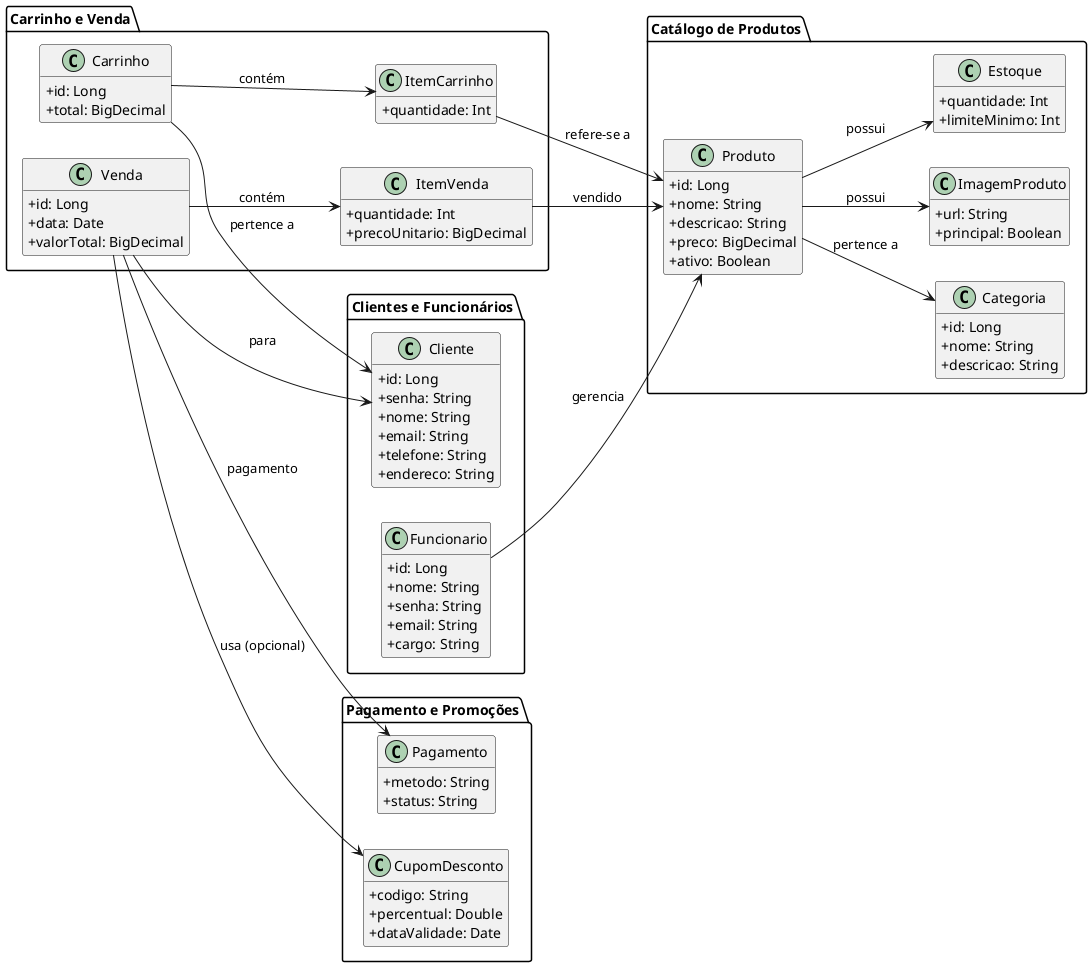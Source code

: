 @startuml
skinparam classAttributeIconSize 0
hide empty methods
hide empty fields

left to right direction

package "Clientes e Funcionários" {
    class Cliente {
      +id: Long
      +senha: String
      +nome: String
      +email: String
      +telefone: String
      +endereco: String
    }

    class Funcionario {
      +id: Long
      +nome: String
      +senha: String
      +email: String
      +cargo: String
    }
}

package "Carrinho e Venda" {
    class Carrinho {
      +id: Long
      +total: BigDecimal
    }

    class ItemCarrinho {
      +quantidade: Int
    }

    class Venda {
      +id: Long
      +data: Date
      +valorTotal: BigDecimal
    }

    class ItemVenda {
      +quantidade: Int
      +precoUnitario: BigDecimal
    }
}

package "Catálogo de Produtos" {
    class Produto {
      +id: Long
      +nome: String
      +descricao: String
      +preco: BigDecimal
      +ativo: Boolean
    }

    class Categoria {
      +id: Long
      +nome: String
      +descricao: String
    }

    class ImagemProduto {
      +url: String
      +principal: Boolean
    }

    class Estoque {
      +quantidade: Int
      +limiteMinimo: Int
    }
}

package "Pagamento e Promoções" {
    class Pagamento {
      +metodo: String
      +status: String
    }

    class CupomDesconto {
      +codigo: String
      +percentual: Double
      +dataValidade: Date
    }
}

' ===== RELACIONAMENTOS =====

Carrinho --> Cliente : pertence a
Carrinho  --> ItemCarrinho : contém
ItemCarrinho --> Produto : refere-se a

Venda  -->  ItemVenda : contém
ItemVenda --> Produto : vendido
Venda --> Cliente : para
Venda --> Pagamento : pagamento
Venda --> CupomDesconto : usa (opcional)

Produto --> Categoria : pertence a
Produto --> Estoque : possui
Produto --> ImagemProduto : possui
Funcionario --> Produto : gerencia

@enduml
